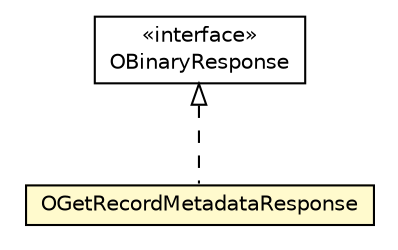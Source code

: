 #!/usr/local/bin/dot
#
# Class diagram 
# Generated by UMLGraph version R5_6-24-gf6e263 (http://www.umlgraph.org/)
#

digraph G {
	edge [fontname="Helvetica",fontsize=10,labelfontname="Helvetica",labelfontsize=10];
	node [fontname="Helvetica",fontsize=10,shape=plaintext];
	nodesep=0.25;
	ranksep=0.5;
	// com.orientechnologies.orient.client.remote.OBinaryResponse
	c3647987 [label=<<table title="com.orientechnologies.orient.client.remote.OBinaryResponse" border="0" cellborder="1" cellspacing="0" cellpadding="2" port="p" href="../OBinaryResponse.html">
		<tr><td><table border="0" cellspacing="0" cellpadding="1">
<tr><td align="center" balign="center"> &#171;interface&#187; </td></tr>
<tr><td align="center" balign="center"> OBinaryResponse </td></tr>
		</table></td></tr>
		</table>>, URL="../OBinaryResponse.html", fontname="Helvetica", fontcolor="black", fontsize=10.0];
	// com.orientechnologies.orient.client.remote.message.OGetRecordMetadataResponse
	c3648022 [label=<<table title="com.orientechnologies.orient.client.remote.message.OGetRecordMetadataResponse" border="0" cellborder="1" cellspacing="0" cellpadding="2" port="p" bgcolor="lemonChiffon" href="./OGetRecordMetadataResponse.html">
		<tr><td><table border="0" cellspacing="0" cellpadding="1">
<tr><td align="center" balign="center"> OGetRecordMetadataResponse </td></tr>
		</table></td></tr>
		</table>>, URL="./OGetRecordMetadataResponse.html", fontname="Helvetica", fontcolor="black", fontsize=10.0];
	//com.orientechnologies.orient.client.remote.message.OGetRecordMetadataResponse implements com.orientechnologies.orient.client.remote.OBinaryResponse
	c3647987:p -> c3648022:p [dir=back,arrowtail=empty,style=dashed];
}

